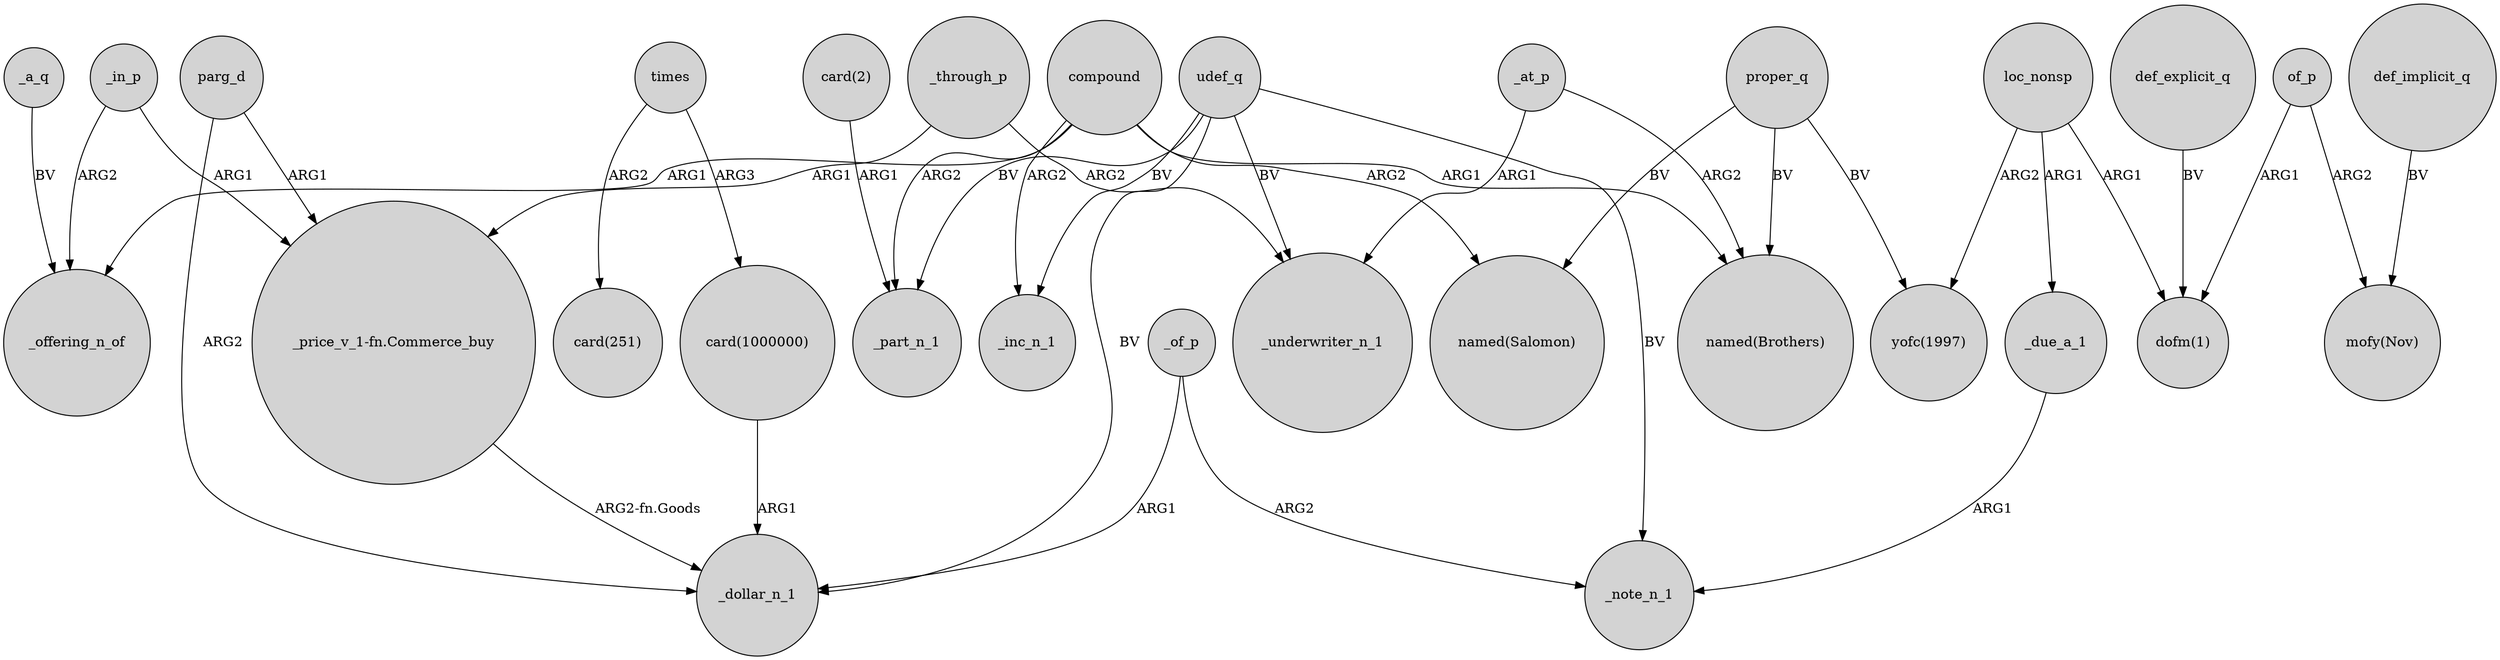 digraph {
	node [shape=circle style=filled]
	_a_q -> _offering_n_of [label=BV]
	_of_p -> _dollar_n_1 [label=ARG1]
	parg_d -> _dollar_n_1 [label=ARG2]
	"_price_v_1-fn.Commerce_buy" -> _dollar_n_1 [label="ARG2-fn.Goods"]
	"card(2)" -> _part_n_1 [label=ARG1]
	of_p -> "mofy(Nov)" [label=ARG2]
	_in_p -> _offering_n_of [label=ARG2]
	compound -> "named(Salomon)" [label=ARG2]
	compound -> _offering_n_of [label=ARG1]
	times -> "card(1000000)" [label=ARG3]
	loc_nonsp -> "yofc(1997)" [label=ARG2]
	parg_d -> "_price_v_1-fn.Commerce_buy" [label=ARG1]
	_at_p -> _underwriter_n_1 [label=ARG1]
	_at_p -> "named(Brothers)" [label=ARG2]
	udef_q -> _inc_n_1 [label=BV]
	times -> "card(251)" [label=ARG2]
	_through_p -> _underwriter_n_1 [label=ARG2]
	compound -> _inc_n_1 [label=ARG2]
	udef_q -> _underwriter_n_1 [label=BV]
	def_explicit_q -> "dofm(1)" [label=BV]
	compound -> "named(Brothers)" [label=ARG1]
	udef_q -> _note_n_1 [label=BV]
	udef_q -> _dollar_n_1 [label=BV]
	proper_q -> "named(Brothers)" [label=BV]
	"card(1000000)" -> _dollar_n_1 [label=ARG1]
	proper_q -> "named(Salomon)" [label=BV]
	_in_p -> "_price_v_1-fn.Commerce_buy" [label=ARG1]
	loc_nonsp -> _due_a_1 [label=ARG1]
	_due_a_1 -> _note_n_1 [label=ARG1]
	proper_q -> "yofc(1997)" [label=BV]
	def_implicit_q -> "mofy(Nov)" [label=BV]
	of_p -> "dofm(1)" [label=ARG1]
	_through_p -> "_price_v_1-fn.Commerce_buy" [label=ARG1]
	udef_q -> _part_n_1 [label=BV]
	compound -> _part_n_1 [label=ARG2]
	_of_p -> _note_n_1 [label=ARG2]
	loc_nonsp -> "dofm(1)" [label=ARG1]
}
